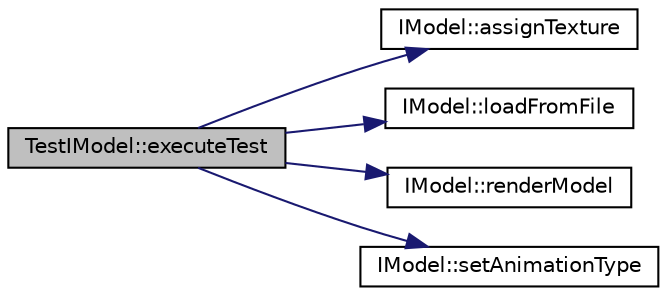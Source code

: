 digraph "TestIModel::executeTest"
{
 // LATEX_PDF_SIZE
  edge [fontname="Helvetica",fontsize="10",labelfontname="Helvetica",labelfontsize="10"];
  node [fontname="Helvetica",fontsize="10",shape=record];
  rankdir="LR";
  Node1 [label="TestIModel::executeTest",height=0.2,width=0.4,color="black", fillcolor="grey75", style="filled", fontcolor="black",tooltip=" "];
  Node1 -> Node2 [color="midnightblue",fontsize="10",style="solid"];
  Node2 [label="IModel::assignTexture",height=0.2,width=0.4,color="black", fillcolor="white", style="filled",URL="$class_i_model.html#a8f80f06cae5c6008ad88fdcf1321cb10",tooltip=" "];
  Node1 -> Node3 [color="midnightblue",fontsize="10",style="solid"];
  Node3 [label="IModel::loadFromFile",height=0.2,width=0.4,color="black", fillcolor="white", style="filled",URL="$class_i_model.html#a33f5b551deb15455c57b77ce6b8219ab",tooltip=" "];
  Node1 -> Node4 [color="midnightblue",fontsize="10",style="solid"];
  Node4 [label="IModel::renderModel",height=0.2,width=0.4,color="black", fillcolor="white", style="filled",URL="$class_i_model.html#a95736b5188fe7e8eb5de22420e76b8a2",tooltip=" "];
  Node1 -> Node5 [color="midnightblue",fontsize="10",style="solid"];
  Node5 [label="IModel::setAnimationType",height=0.2,width=0.4,color="black", fillcolor="white", style="filled",URL="$class_i_model.html#af95a96f345d05c3283940872e6a3fc74",tooltip=" "];
}
